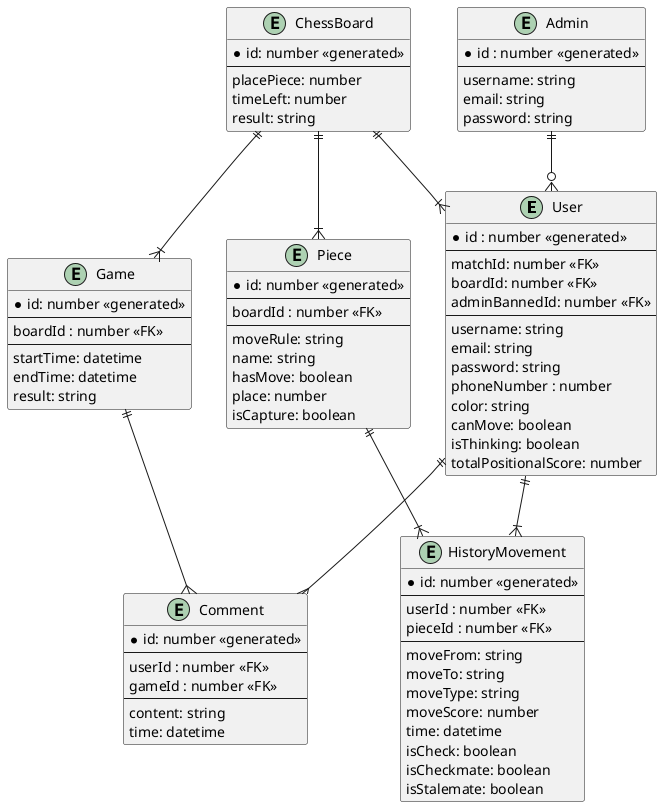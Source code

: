 @startuml

entity "User" as User {
    *id : number <<generated>>
    --
    matchId: number <<FK>> 
    boardId: number <<FK>>
    adminBannedId: number <<FK>>
    --
    username: string
    email: string
    password: string
    phoneNumber : number
    color: string
    canMove: boolean
    isThinking: boolean
    totalPositionalScore: number
}

entity "Admin" as Admin {
    *id : number <<generated>>
    --
    username: string
    email: string
    password: string
}

entity "Piece" as Piece {
    *id: number <<generated>>
    --
    boardId : number <<FK>>
    --
    moveRule: string
    name: string
    hasMove: boolean
    place: number
    isCapture: boolean
}

entity "ChessBoard" as ChessBoard {
    *id: number <<generated>>
    --
    placePiece: number
    timeLeft: number
    result: string
}

entity "HistoryMovement" as HistoryMovement {
    *id: number <<generated>>
    --
    userId : number <<FK>>
    pieceId : number <<FK>>
    --
    moveFrom: string
    moveTo: string
    moveType: string
    moveScore: number
    time: datetime
    isCheck: boolean
    isCheckmate: boolean
    isStalemate: boolean
}

entity "Game" as Game {
    *id: number <<generated>>
    --
    boardId : number <<FK>>
    --
    startTime: datetime
    endTime: datetime
    result: string
}

entity "Comment" as Comment {
    *id: number <<generated>>
    --
    userId : number <<FK>>
    gameId : number <<FK>>
    --
    content: string
    time: datetime
}




Admin ||--o{ User
ChessBoard ||--|{ Piece
ChessBoard ||--|{ User
Piece ||--|{ HistoryMovement
User ||--|{ HistoryMovement
ChessBoard ||--|{ Game
User ||--{ Comment
Game ||--{ Comment

@enduml